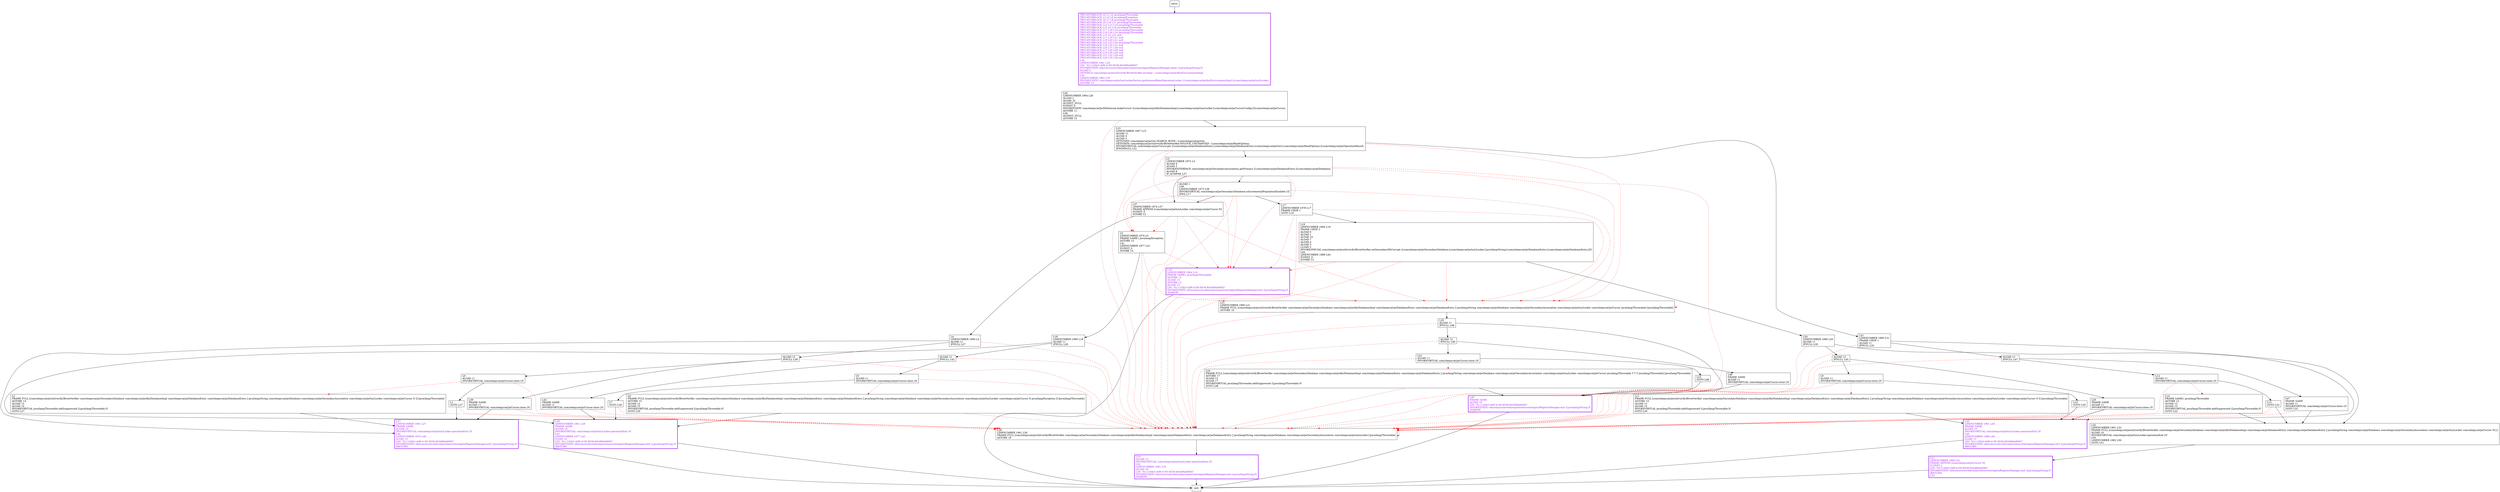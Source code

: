 digraph checkOneSecondaryKeyExists {
node [shape=record];
1268699614 [label="L51\lLINENUMBER 1994 L51\lFRAME APPEND [com/sleepycat/je/Cursor N]\lICONST_1\lLDC \"611145b3-cbf9-4195-8538-8d3d9fab8082\"\lINVOKESTATIC edu/cmu/cs/mvelezce/java/execute/region/RegionsManager.exit (Ljava/lang/String;)V\lIRETURN\lL53\l"];
1866162165 [label="L4\lLINENUMBER 1990 L4\lALOAD 11\lIFNULL L27\l"];
1866626977 [label="ALOAD 12\lIFNULL L42\l"];
1769981181 [label="L31\lLINENUMBER 1990 L31\lFRAME CHOP 1\lALOAD 11\lIFNULL L32\l"];
2012154966 [label="L3\lLINENUMBER 1972 L3\lALOAD 9\lALOAD 3\lINVOKEINTERFACE com/sleepycat/je/SecondaryAssociation.getPrimary (Lcom/sleepycat/je/DatabaseEntry;)Lcom/sleepycat/je/Database;\lALOAD 8\lIF_ACMPNE L37\l"];
767081129 [label="L12\lALOAD 11\lINVOKEVIRTUAL com/sleepycat/je/Cursor.close ()V\l"];
684572408 [label="ALOAD 1\lL38\lLINENUMBER 1973 L38\lINVOKEVIRTUAL com/sleepycat/je/SecondaryDatabase.isIncrementalPopulationEnabled ()Z\lIFEQ L17\l"];
835092073 [label="L8\lFRAME FULL [com/sleepycat/je/util/verify/BtreeVerifier com/sleepycat/je/SecondaryDatabase com/sleepycat/je/dbi/DatabaseImpl com/sleepycat/je/DatabaseEntry com/sleepycat/je/DatabaseEntry J java/lang/String com/sleepycat/je/Database com/sleepycat/je/SecondaryAssociation com/sleepycat/je/txn/Locker com/sleepycat/je/Cursor N java/lang/Exception I] [java/lang/Throwable]\lASTORE 15\lALOAD 12\lALOAD 15\lINVOKEVIRTUAL java/lang/Throwable.addSuppressed (Ljava/lang/Throwable;)V\lGOTO L29\l"];
882824591 [label="ALOAD 12\lIFNULL L49\l"];
645074124 [label="L33\lALOAD 10\lINVOKEVIRTUAL com/sleepycat/je/txn/Locker.operationEnd ()V\lL52\lLINENUMBER 1992 L52\lALOAD 18\lLDC \"611145b3-cbf9-4195-8538-8d3d9fab8082\"\lINVOKESTATIC edu/cmu/cs/mvelezce/java/execute/region/RegionsManager.exit (Ljava/lang/String;)V\lATHROW\l"];
260237775 [label="L0\lALOAD 11\lINVOKEVIRTUAL com/sleepycat/je/Cursor.close ()V\l"];
823656132 [label="L9\lALOAD 11\lINVOKEVIRTUAL com/sleepycat/je/Cursor.close ()V\l"];
1620321406 [label="L23\lGOTO L48\l"];
1525372754 [label="L5\lLINENUMBER 1976 L5\lFRAME SAME1 java/lang/Exception\lASTORE 13\lL41\lLINENUMBER 1977 L41\lICONST_0\lISTORE 14\l"];
1330015698 [label="L45\lFRAME SAME\lALOAD 11\lINVOKEVIRTUAL com/sleepycat/je/Cursor.close ()V\l"];
1178786752 [label="L16\lLINENUMBER 1964 L16\lFRAME SAME1 java/lang/Throwable\lASTORE 13\lALOAD 13\lASTORE 12\lALOAD 13\lLDC \"611145b3-cbf9-4195-8538-8d3d9fab8082\"\lINVOKESTATIC edu/cmu/cs/mvelezce/java/execute/region/RegionsManager.exit (Ljava/lang/String;)V\lATHROW\l"];
1174865469 [label="L39\lFRAME SAME\lALOAD 11\lINVOKEVIRTUAL com/sleepycat/je/Cursor.close ()V\l"];
1901003960 [label="L22\lALOAD 11\lINVOKEVIRTUAL com/sleepycat/je/Cursor.close ()V\l"];
835741574 [label="L28\lLINENUMBER 1991 L28\lFRAME FULL [com/sleepycat/je/util/verify/BtreeVerifier com/sleepycat/je/SecondaryDatabase com/sleepycat/je/dbi/DatabaseImpl com/sleepycat/je/DatabaseEntry com/sleepycat/je/DatabaseEntry J java/lang/String com/sleepycat/je/Database com/sleepycat/je/SecondaryAssociation com/sleepycat/je/txn/Locker] [java/lang/Throwable]\lASTORE 18\l"];
1502225596 [label="L17\lLINENUMBER 1978 L17\lFRAME CHOP 1\lGOTO L19\l"];
1528918531 [label="L32\lLINENUMBER 1991 L32\lFRAME FULL [com/sleepycat/je/util/verify/BtreeVerifier com/sleepycat/je/SecondaryDatabase com/sleepycat/je/dbi/DatabaseImpl com/sleepycat/je/DatabaseEntry com/sleepycat/je/DatabaseEntry J java/lang/String com/sleepycat/je/Database com/sleepycat/je/SecondaryAssociation com/sleepycat/je/txn/Locker com/sleepycat/je/Cursor N] []\lALOAD 10\lINVOKEVIRTUAL com/sleepycat/je/txn/Locker.operationEnd ()V\lL50\lLINENUMBER 1992 L50\lGOTO L51\l"];
1221203507 [label="L48\lFRAME SAME\lALOAD 16\lLDC \"611145b3-cbf9-4195-8538-8d3d9fab8082\"\lINVOKESTATIC edu/cmu/cs/mvelezce/java/execute/region/RegionsManager.exit (Ljava/lang/String;)V\lATHROW\l"];
2024562824 [label="ALOAD 12\lIFNULL L39\l"];
1884155669 [label="L47\lFRAME SAME\lALOAD 11\lINVOKEVIRTUAL com/sleepycat/je/Cursor.close ()V\lGOTO L32\l"];
1012818017 [label="TRYCATCHBLOCK L0 L1 L2 java/lang/Throwable\lTRYCATCHBLOCK L3 L4 L5 java/lang/Exception\lTRYCATCHBLOCK L6 L7 L8 java/lang/Throwable\lTRYCATCHBLOCK L9 L10 L11 java/lang/Throwable\lTRYCATCHBLOCK L12 L13 L14 java/lang/Throwable\lTRYCATCHBLOCK L15 L4 L16 java/lang/Throwable\lTRYCATCHBLOCK L17 L18 L16 java/lang/Throwable\lTRYCATCHBLOCK L19 L20 L16 java/lang/Throwable\lTRYCATCHBLOCK L15 L4 L21 null\lTRYCATCHBLOCK L17 L18 L21 null\lTRYCATCHBLOCK L19 L20 L21 null\lTRYCATCHBLOCK L22 L23 L24 java/lang/Throwable\lTRYCATCHBLOCK L16 L25 L21 null\lTRYCATCHBLOCK L26 L27 L28 null\lTRYCATCHBLOCK L17 L29 L28 null\lTRYCATCHBLOCK L19 L30 L28 null\lTRYCATCHBLOCK L31 L32 L28 null\lTRYCATCHBLOCK L28 L33 L28 null\lL34\lLINENUMBER 1961 L34\lLDC \"611145b3-cbf9-4195-8538-8d3d9fab8082\"\lINVOKESTATIC edu/cmu/cs/mvelezce/java/execute/region/RegionsManager.enter (Ljava/lang/String;)V\lALOAD 0\lGETFIELD com/sleepycat/je/util/verify/BtreeVerifier.envImpl : Lcom/sleepycat/je/dbi/EnvironmentImpl;\lL35\lLINENUMBER 1962 L35\lINVOKESTATIC com/sleepycat/je/txn/LockerFactory.getInternalReadOperationLocker (Lcom/sleepycat/je/dbi/EnvironmentImpl;)Lcom/sleepycat/je/txn/Locker;\lASTORE 10\l"];
79121917 [label="L7\lGOTO L29\l"];
860218596 [label="ALOAD 12\lIFNULL L47\l"];
1057152457 [label="L37\lLINENUMBER 1974 L37\lFRAME APPEND [com/sleepycat/je/txn/Locker com/sleepycat/je/Cursor N]\lICONST_0\lISTORE 13\l"];
1131228598 [label="L24\lFRAME FULL [com/sleepycat/je/util/verify/BtreeVerifier com/sleepycat/je/SecondaryDatabase com/sleepycat/je/dbi/DatabaseImpl com/sleepycat/je/DatabaseEntry com/sleepycat/je/DatabaseEntry J java/lang/String com/sleepycat/je/Database com/sleepycat/je/SecondaryAssociation com/sleepycat/je/txn/Locker com/sleepycat/je/Cursor java/lang/Throwable T T T java/lang/Throwable] [java/lang/Throwable]\lASTORE 17\lALOAD 12\lALOAD 17\lINVOKEVIRTUAL java/lang/Throwable.addSuppressed (Ljava/lang/Throwable;)V\lGOTO L48\l"];
629640694 [label="L30\lLINENUMBER 1991 L30\lFRAME SAME\lALOAD 10\lINVOKEVIRTUAL com/sleepycat/je/txn/Locker.operationEnd ()V\lL46\lLINENUMBER 1988 L46\lILOAD 13\lLDC \"611145b3-cbf9-4195-8538-8d3d9fab8082\"\lINVOKESTATIC edu/cmu/cs/mvelezce/java/execute/region/RegionsManager.exit (Ljava/lang/String;)V\lIRETURN\l"];
1412737290 [label="L49\lFRAME SAME\lALOAD 11\lINVOKEVIRTUAL com/sleepycat/je/Cursor.close ()V\l"];
2096801247 [label="L14\lFRAME SAME1 java/lang/Throwable\lASTORE 13\lALOAD 12\lALOAD 13\lINVOKEVIRTUAL java/lang/Throwable.addSuppressed (Ljava/lang/Throwable;)V\lGOTO L32\l"];
956120640 [label="L2\lFRAME FULL [com/sleepycat/je/util/verify/BtreeVerifier com/sleepycat/je/SecondaryDatabase com/sleepycat/je/dbi/DatabaseImpl com/sleepycat/je/DatabaseEntry com/sleepycat/je/DatabaseEntry J java/lang/String com/sleepycat/je/Database com/sleepycat/je/SecondaryAssociation com/sleepycat/je/txn/Locker com/sleepycat/je/Cursor N I] [java/lang/Throwable]\lASTORE 14\lALOAD 12\lALOAD 14\lINVOKEVIRTUAL java/lang/Throwable.addSuppressed (Ljava/lang/Throwable;)V\lGOTO L27\l"];
789560343 [label="L11\lFRAME FULL [com/sleepycat/je/util/verify/BtreeVerifier com/sleepycat/je/SecondaryDatabase com/sleepycat/je/dbi/DatabaseImpl com/sleepycat/je/DatabaseEntry com/sleepycat/je/DatabaseEntry J java/lang/String com/sleepycat/je/Database com/sleepycat/je/SecondaryAssociation com/sleepycat/je/txn/Locker com/sleepycat/je/Cursor N I] [java/lang/Throwable]\lASTORE 14\lALOAD 12\lALOAD 14\lINVOKEVIRTUAL java/lang/Throwable.addSuppressed (Ljava/lang/Throwable;)V\lGOTO L30\l"];
878900997 [label="L20\lLINENUMBER 1990 L20\lALOAD 11\lIFNULL L30\l"];
1399792952 [label="L25\lALOAD 11\lIFNULL L48\l"];
1886889487 [label="L18\lLINENUMBER 1990 L18\lALOAD 11\lIFNULL L29\l"];
292148066 [label="L10\lGOTO L30\l"];
776425811 [label="L15\lLINENUMBER 1967 L15\lALOAD 11\lALOAD 4\lALOAD 3\lGETSTATIC com/sleepycat/je/Get.SEARCH_BOTH : Lcom/sleepycat/je/Get;\lGETSTATIC com/sleepycat/je/util/verify/BtreeVerifier.NOLOCK_UNCHANGED : Lcom/sleepycat/je/ReadOptions;\lINVOKEVIRTUAL com/sleepycat/je/Cursor.get (Lcom/sleepycat/je/DatabaseEntry;Lcom/sleepycat/je/DatabaseEntry;Lcom/sleepycat/je/Get;Lcom/sleepycat/je/ReadOptions;)Lcom/sleepycat/je/OperationResult;\lIFNONNULL L31\l"];
601329668 [label="L13\lGOTO L32\l"];
708652751 [label="L42\lFRAME SAME\lALOAD 11\lINVOKEVIRTUAL com/sleepycat/je/Cursor.close ()V\l"];
823046944 [label="ALOAD 12\lIFNULL L45\l"];
1680780443 [label="L19\lLINENUMBER 1984 L19\lFRAME CHOP 2\lALOAD 0\lALOAD 1\lALOAD 10\lALOAD 7\lALOAD 4\lALOAD 3\lLLOAD 5\lINVOKESPECIAL com/sleepycat/je/util/verify/BtreeVerifier.setSecondaryDbCorrupt (Lcom/sleepycat/je/SecondaryDatabase;Lcom/sleepycat/je/txn/Locker;Ljava/lang/String;Lcom/sleepycat/je/DatabaseEntry;Lcom/sleepycat/je/DatabaseEntry;J)V\lL44\lLINENUMBER 1988 L44\lICONST_0\lISTORE 13\l"];
1019583217 [label="L21\lLINENUMBER 1990 L21\lFRAME FULL [com/sleepycat/je/util/verify/BtreeVerifier com/sleepycat/je/SecondaryDatabase com/sleepycat/je/dbi/DatabaseImpl com/sleepycat/je/DatabaseEntry com/sleepycat/je/DatabaseEntry J java/lang/String com/sleepycat/je/Database com/sleepycat/je/SecondaryAssociation com/sleepycat/je/txn/Locker com/sleepycat/je/Cursor java/lang/Throwable] [java/lang/Throwable]\lASTORE 16\l"];
469432786 [label="L27\lLINENUMBER 1991 L27\lFRAME SAME\lALOAD 10\lINVOKEVIRTUAL com/sleepycat/je/txn/Locker.operationEnd ()V\lL40\lLINENUMBER 1974 L40\lILOAD 13\lLDC \"611145b3-cbf9-4195-8538-8d3d9fab8082\"\lINVOKESTATIC edu/cmu/cs/mvelezce/java/execute/region/RegionsManager.exit (Ljava/lang/String;)V\lIRETURN\l"];
465355361 [label="L29\lLINENUMBER 1991 L29\lFRAME SAME\lALOAD 10\lINVOKEVIRTUAL com/sleepycat/je/txn/Locker.operationEnd ()V\lL43\lLINENUMBER 1977 L43\lILOAD 14\lLDC \"611145b3-cbf9-4195-8538-8d3d9fab8082\"\lINVOKESTATIC edu/cmu/cs/mvelezce/java/execute/region/RegionsManager.exit (Ljava/lang/String;)V\lIRETURN\l"];
1519157545 [label="L26\lLINENUMBER 1964 L26\lALOAD 2\lALOAD 10\lACONST_NULL\lICONST_0\lINVOKESTATIC com/sleepycat/je/DbInternal.makeCursor (Lcom/sleepycat/je/dbi/DatabaseImpl;Lcom/sleepycat/je/txn/Locker;Lcom/sleepycat/je/CursorConfig;Z)Lcom/sleepycat/je/Cursor;\lASTORE 11\lL36\lACONST_NULL\lASTORE 12\l"];
188054897 [label="L6\lALOAD 11\lINVOKEVIRTUAL com/sleepycat/je/Cursor.close ()V\l"];
375676960 [label="L1\lGOTO L27\l"];
entry;
exit;
1268699614 -> exit
1866162165 -> 469432786
1866162165 -> 2024562824
1866162165 -> 835741574 [style=dashed, color=red]
1866626977 -> 835741574 [style=dashed, color=red]
1866626977 -> 188054897
1866626977 -> 708652751
1769981181 -> 835741574 [style=dashed, color=red]
1769981181 -> 860218596
1769981181 -> 1528918531
2012154966 -> 1057152457
2012154966 -> 1019583217 [style=dashed, color=red]
2012154966 -> 835741574 [style=dashed, color=red]
2012154966 -> 684572408
2012154966 -> 1525372754 [style=dashed, color=red]
2012154966 -> 1178786752 [style=dashed, color=red]
767081129 -> 835741574 [style=dashed, color=red]
767081129 -> 2096801247 [style=dashed, color=red]
767081129 -> 601329668
684572408 -> 1057152457
684572408 -> 1019583217 [style=dashed, color=red]
684572408 -> 835741574 [style=dashed, color=red]
684572408 -> 1502225596
684572408 -> 1525372754 [style=dashed, color=red]
684572408 -> 1178786752 [style=dashed, color=red]
835092073 -> 835741574 [style=dashed, color=red]
835092073 -> 465355361
882824591 -> 1901003960
882824591 -> 835741574 [style=dashed, color=red]
882824591 -> 1412737290
645074124 -> exit
260237775 -> 835741574 [style=dashed, color=red]
260237775 -> 375676960
260237775 -> 956120640 [style=dashed, color=red]
823656132 -> 789560343 [style=dashed, color=red]
823656132 -> 835741574 [style=dashed, color=red]
823656132 -> 292148066
1620321406 -> 1221203507
1620321406 -> 835741574 [style=dashed, color=red]
1525372754 -> 1019583217 [style=dashed, color=red]
1525372754 -> 835741574 [style=dashed, color=red]
1525372754 -> 1886889487
1525372754 -> 1178786752 [style=dashed, color=red]
1330015698 -> 835741574 [style=dashed, color=red]
1330015698 -> 629640694
1178786752 -> 1019583217 [style=dashed, color=red]
1178786752 -> exit
1178786752 -> 835741574 [style=dashed, color=red]
1174865469 -> 469432786
1174865469 -> 835741574 [style=dashed, color=red]
entry -> 1012818017
1901003960 -> 835741574 [style=dashed, color=red]
1901003960 -> 1131228598 [style=dashed, color=red]
1901003960 -> 1620321406
835741574 -> 645074124
835741574 -> 835741574 [style=dashed, color=red]
1502225596 -> 1680780443
1502225596 -> 1019583217 [style=dashed, color=red]
1502225596 -> 835741574 [style=dashed, color=red]
1502225596 -> 1178786752 [style=dashed, color=red]
1528918531 -> 1268699614
1221203507 -> exit
1221203507 -> 835741574 [style=dashed, color=red]
2024562824 -> 1174865469
2024562824 -> 835741574 [style=dashed, color=red]
2024562824 -> 260237775
1884155669 -> 835741574 [style=dashed, color=red]
1884155669 -> 1528918531
1012818017 -> 1519157545
79121917 -> 835741574 [style=dashed, color=red]
79121917 -> 465355361
860218596 -> 835741574 [style=dashed, color=red]
860218596 -> 1884155669
860218596 -> 767081129
1057152457 -> 1019583217 [style=dashed, color=red]
1057152457 -> 835741574 [style=dashed, color=red]
1057152457 -> 1525372754 [style=dashed, color=red]
1057152457 -> 1866162165
1057152457 -> 1178786752 [style=dashed, color=red]
1131228598 -> 1221203507
1131228598 -> 835741574 [style=dashed, color=red]
629640694 -> exit
1412737290 -> 1221203507
1412737290 -> 835741574 [style=dashed, color=red]
2096801247 -> 835741574 [style=dashed, color=red]
2096801247 -> 1528918531
956120640 -> 469432786
956120640 -> 835741574 [style=dashed, color=red]
789560343 -> 835741574 [style=dashed, color=red]
789560343 -> 629640694
878900997 -> 835741574 [style=dashed, color=red]
878900997 -> 629640694
878900997 -> 823046944
1399792952 -> 1221203507
1399792952 -> 835741574 [style=dashed, color=red]
1399792952 -> 882824591
1886889487 -> 1866626977
1886889487 -> 835741574 [style=dashed, color=red]
1886889487 -> 465355361
292148066 -> 835741574 [style=dashed, color=red]
292148066 -> 629640694
776425811 -> 1019583217 [style=dashed, color=red]
776425811 -> 1769981181
776425811 -> 835741574 [style=dashed, color=red]
776425811 -> 2012154966
776425811 -> 1178786752 [style=dashed, color=red]
601329668 -> 835741574 [style=dashed, color=red]
601329668 -> 1528918531
708652751 -> 835741574 [style=dashed, color=red]
708652751 -> 465355361
823046944 -> 835741574 [style=dashed, color=red]
823046944 -> 823656132
823046944 -> 1330015698
1680780443 -> 1019583217 [style=dashed, color=red]
1680780443 -> 878900997
1680780443 -> 835741574 [style=dashed, color=red]
1680780443 -> 1178786752 [style=dashed, color=red]
1019583217 -> 1019583217 [style=dashed, color=red]
1019583217 -> 1399792952
1019583217 -> 835741574 [style=dashed, color=red]
469432786 -> exit
465355361 -> exit
1519157545 -> 835741574 [style=dashed, color=red]
1519157545 -> 776425811
188054897 -> 835741574 [style=dashed, color=red]
188054897 -> 79121917
188054897 -> 835092073 [style=dashed, color=red]
375676960 -> 469432786
375676960 -> 835741574 [style=dashed, color=red]
1221203507[fontcolor="purple", penwidth=3, color="purple"];
469432786[fontcolor="purple", penwidth=3, color="purple"];
645074124[fontcolor="purple", penwidth=3, color="purple"];
465355361[fontcolor="purple", penwidth=3, color="purple"];
1012818017[fontcolor="purple", penwidth=3, color="purple"];
1268699614[fontcolor="purple", penwidth=3, color="purple"];
629640694[fontcolor="purple", penwidth=3, color="purple"];
1178786752[fontcolor="purple", penwidth=3, color="purple"];
}
